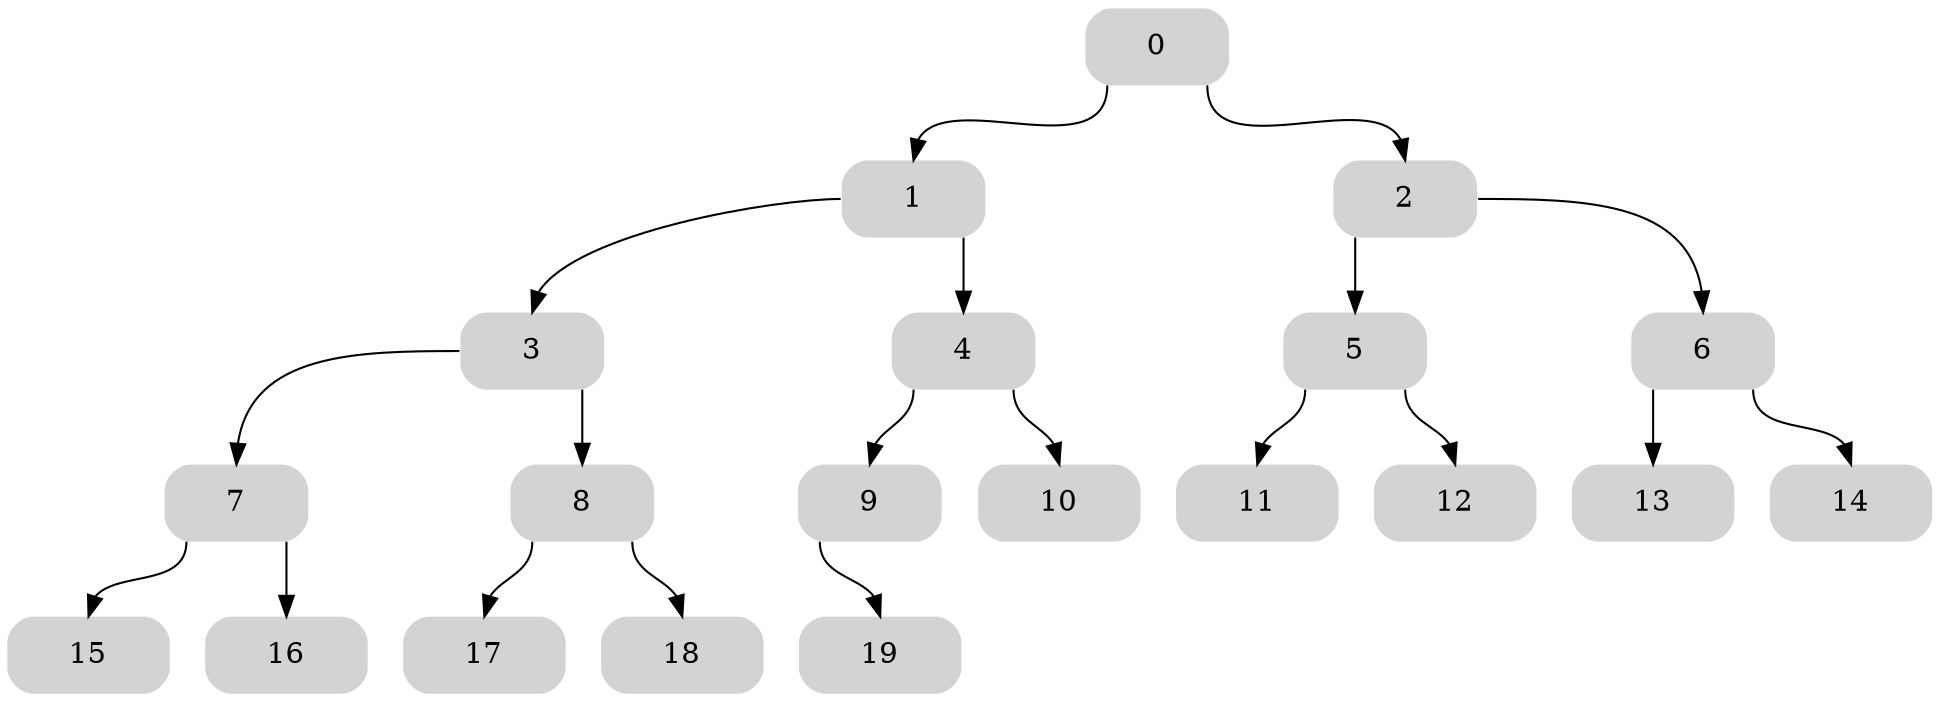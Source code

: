 digraph {
	node [color=lightgray fillcolor=lightgray fontcolor=black shape=record style="filled, rounded"]
	140696396190672 [label="<l>|<v> 0|<r>"]
	140696396190672:l -> 140696396192688:v
	140696396190672:r -> 140696396191392:v
	140696396192688 [label="<l>|<v> 1|<r>"]
	140696396192688:l -> 140696396192352:v
	140696396192688:r -> 140696396193120:v
	140696396191392 [label="<l>|<v> 2|<r>"]
	140696396191392:l -> 140696396191920:v
	140696396191392:r -> 140696396192640:v
	140696396192352 [label="<l>|<v> 3|<r>"]
	140696396192352:l -> 140696396191968:v
	140696396192352:r -> 140696396192976:v
	140696396193120 [label="<l>|<v> 4|<r>"]
	140696396193120:l -> 140696396193552:v
	140696396193120:r -> 140696396193264:v
	140696396191920 [label="<l>|<v> 5|<r>"]
	140696396191920:l -> 140696396189952:v
	140696396191920:r -> 140696395938496:v
	140696396192640 [label="<l>|<v> 6|<r>"]
	140696396192640:l -> 140696395938208:v
	140696396192640:r -> 140696395937200:v
	140696396191968 [label="<l>|<v> 7|<r>"]
	140696396191968:l -> 140696395938640:v
	140696396191968:r -> 140696395937008:v
	140696396192976 [label="<l>|<v> 8|<r>"]
	140696396192976:l -> 140696395938544:v
	140696396192976:r -> 140696395937584:v
	140696396193552 [label="<l>|<v> 9|<r>"]
	140696396193552:l -> 140696395938592:v
	140696396193264 [label="<l>|<v> 10|<r>"]
	140696396189952 [label="<l>|<v> 11|<r>"]
	140696395938496 [label="<l>|<v> 12|<r>"]
	140696395938208 [label="<l>|<v> 13|<r>"]
	140696395937200 [label="<l>|<v> 14|<r>"]
	140696395938640 [label="<l>|<v> 15|<r>"]
	140696395937008 [label="<l>|<v> 16|<r>"]
	140696395938544 [label="<l>|<v> 17|<r>"]
	140696395937584 [label="<l>|<v> 18|<r>"]
	140696395938592 [label="<l>|<v> 19|<r>"]
}
